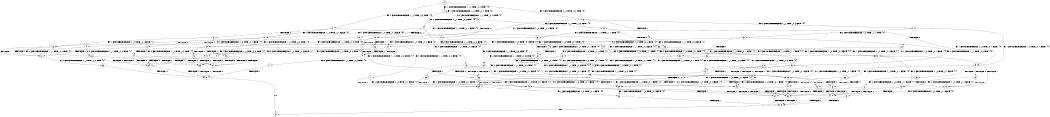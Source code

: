 digraph BCG {
size = "7, 10.5";
center = TRUE;
node [shape = circle];
0 [peripheries = 2];
0 -> 1 [label = "EX !1 !ATOMIC_EXCH_BRANCH (1, +0, TRUE, +0, 1, TRUE) !{0}"];
0 -> 2 [label = "EX !2 !ATOMIC_EXCH_BRANCH (1, +1, TRUE, +0, 3, TRUE) !{0}"];
0 -> 3 [label = "EX !0 !ATOMIC_EXCH_BRANCH (1, +1, TRUE, +0, 2, TRUE) !{0}"];
1 -> 4 [label = "EX !2 !ATOMIC_EXCH_BRANCH (1, +1, TRUE, +0, 3, TRUE) !{0}"];
1 -> 5 [label = "EX !0 !ATOMIC_EXCH_BRANCH (1, +1, TRUE, +0, 2, TRUE) !{0}"];
1 -> 1 [label = "EX !1 !ATOMIC_EXCH_BRANCH (1, +0, TRUE, +0, 1, TRUE) !{0}"];
2 -> 6 [label = "TERMINATE !2"];
2 -> 7 [label = "EX !1 !ATOMIC_EXCH_BRANCH (1, +0, TRUE, +0, 1, FALSE) !{0}"];
2 -> 8 [label = "EX !0 !ATOMIC_EXCH_BRANCH (1, +1, TRUE, +0, 2, FALSE) !{0}"];
3 -> 9 [label = "TERMINATE !0"];
3 -> 10 [label = "EX !1 !ATOMIC_EXCH_BRANCH (1, +0, TRUE, +0, 1, FALSE) !{0}"];
3 -> 11 [label = "EX !2 !ATOMIC_EXCH_BRANCH (1, +1, TRUE, +0, 3, FALSE) !{0}"];
4 -> 12 [label = "TERMINATE !2"];
4 -> 13 [label = "EX !0 !ATOMIC_EXCH_BRANCH (1, +1, TRUE, +0, 2, FALSE) !{0}"];
4 -> 7 [label = "EX !1 !ATOMIC_EXCH_BRANCH (1, +0, TRUE, +0, 1, FALSE) !{0}"];
5 -> 14 [label = "TERMINATE !0"];
5 -> 15 [label = "EX !2 !ATOMIC_EXCH_BRANCH (1, +1, TRUE, +0, 3, FALSE) !{0}"];
5 -> 10 [label = "EX !1 !ATOMIC_EXCH_BRANCH (1, +0, TRUE, +0, 1, FALSE) !{0}"];
6 -> 16 [label = "EX !1 !ATOMIC_EXCH_BRANCH (1, +0, TRUE, +0, 1, FALSE) !{1}"];
6 -> 17 [label = "EX !0 !ATOMIC_EXCH_BRANCH (1, +1, TRUE, +0, 2, FALSE) !{1}"];
7 -> 18 [label = "TERMINATE !1"];
7 -> 19 [label = "TERMINATE !2"];
7 -> 20 [label = "EX !0 !ATOMIC_EXCH_BRANCH (1, +1, TRUE, +0, 2, TRUE) !{0}"];
8 -> 21 [label = "TERMINATE !2"];
8 -> 22 [label = "TERMINATE !0"];
8 -> 23 [label = "EX !1 !ATOMIC_EXCH_BRANCH (1, +0, TRUE, +0, 1, FALSE) !{0}"];
9 -> 24 [label = "EX !1 !ATOMIC_EXCH_BRANCH (1, +0, TRUE, +0, 1, FALSE) !{1}"];
9 -> 25 [label = "EX !2 !ATOMIC_EXCH_BRANCH (1, +1, TRUE, +0, 3, FALSE) !{1}"];
10 -> 26 [label = "TERMINATE !1"];
10 -> 27 [label = "TERMINATE !0"];
10 -> 20 [label = "EX !2 !ATOMIC_EXCH_BRANCH (1, +1, TRUE, +0, 3, TRUE) !{0}"];
11 -> 28 [label = "TERMINATE !0"];
11 -> 29 [label = "EX !1 !ATOMIC_EXCH_BRANCH (1, +0, TRUE, +0, 1, FALSE) !{0}"];
11 -> 30 [label = "EX !2 !ATOMIC_EXCH_BRANCH (1, +0, TRUE, +1, 1, TRUE) !{0}"];
12 -> 16 [label = "EX !1 !ATOMIC_EXCH_BRANCH (1, +0, TRUE, +0, 1, FALSE) !{1}"];
12 -> 31 [label = "EX !0 !ATOMIC_EXCH_BRANCH (1, +1, TRUE, +0, 2, FALSE) !{1}"];
13 -> 32 [label = "TERMINATE !2"];
13 -> 33 [label = "TERMINATE !0"];
13 -> 23 [label = "EX !1 !ATOMIC_EXCH_BRANCH (1, +0, TRUE, +0, 1, FALSE) !{0}"];
14 -> 24 [label = "EX !1 !ATOMIC_EXCH_BRANCH (1, +0, TRUE, +0, 1, FALSE) !{1}"];
14 -> 34 [label = "EX !2 !ATOMIC_EXCH_BRANCH (1, +1, TRUE, +0, 3, FALSE) !{1}"];
15 -> 35 [label = "TERMINATE !0"];
15 -> 36 [label = "EX !2 !ATOMIC_EXCH_BRANCH (1, +0, TRUE, +1, 1, TRUE) !{0}"];
15 -> 29 [label = "EX !1 !ATOMIC_EXCH_BRANCH (1, +0, TRUE, +0, 1, FALSE) !{0}"];
16 -> 37 [label = "TERMINATE !1"];
16 -> 38 [label = "EX !0 !ATOMIC_EXCH_BRANCH (1, +1, TRUE, +0, 2, TRUE) !{1}"];
17 -> 39 [label = "TERMINATE !0"];
17 -> 40 [label = "EX !1 !ATOMIC_EXCH_BRANCH (1, +0, TRUE, +0, 1, FALSE) !{1}"];
18 -> 37 [label = "TERMINATE !2"];
18 -> 41 [label = "EX !0 !ATOMIC_EXCH_BRANCH (1, +1, TRUE, +0, 2, TRUE) !{1}"];
19 -> 37 [label = "TERMINATE !1"];
19 -> 38 [label = "EX !0 !ATOMIC_EXCH_BRANCH (1, +1, TRUE, +0, 2, TRUE) !{1}"];
20 -> 42 [label = "TERMINATE !1"];
20 -> 43 [label = "TERMINATE !2"];
20 -> 44 [label = "TERMINATE !0"];
21 -> 39 [label = "TERMINATE !0"];
21 -> 40 [label = "EX !1 !ATOMIC_EXCH_BRANCH (1, +0, TRUE, +0, 1, FALSE) !{1}"];
22 -> 39 [label = "TERMINATE !2"];
22 -> 45 [label = "EX !1 !ATOMIC_EXCH_BRANCH (1, +0, TRUE, +0, 1, FALSE) !{1}"];
23 -> 46 [label = "TERMINATE !1"];
23 -> 47 [label = "TERMINATE !2"];
23 -> 48 [label = "TERMINATE !0"];
24 -> 49 [label = "TERMINATE !1"];
24 -> 50 [label = "EX !2 !ATOMIC_EXCH_BRANCH (1, +1, TRUE, +0, 3, TRUE) !{1}"];
25 -> 51 [label = "EX !1 !ATOMIC_EXCH_BRANCH (1, +0, TRUE, +0, 1, FALSE) !{1}"];
25 -> 52 [label = "EX !2 !ATOMIC_EXCH_BRANCH (1, +0, TRUE, +1, 1, TRUE) !{1}"];
26 -> 49 [label = "TERMINATE !0"];
26 -> 41 [label = "EX !2 !ATOMIC_EXCH_BRANCH (1, +1, TRUE, +0, 3, TRUE) !{1}"];
27 -> 49 [label = "TERMINATE !1"];
27 -> 50 [label = "EX !2 !ATOMIC_EXCH_BRANCH (1, +1, TRUE, +0, 3, TRUE) !{1}"];
28 -> 52 [label = "EX !2 !ATOMIC_EXCH_BRANCH (1, +0, TRUE, +1, 1, TRUE) !{1}"];
28 -> 51 [label = "EX !1 !ATOMIC_EXCH_BRANCH (1, +0, TRUE, +0, 1, FALSE) !{1}"];
29 -> 53 [label = "TERMINATE !1"];
29 -> 54 [label = "TERMINATE !0"];
29 -> 55 [label = "EX !2 !ATOMIC_EXCH_BRANCH (1, +0, TRUE, +1, 1, FALSE) !{0}"];
30 -> 56 [label = "TERMINATE !0"];
30 -> 57 [label = "EX !1 !ATOMIC_EXCH_BRANCH (1, +0, TRUE, +0, 1, TRUE) !{0}"];
30 -> 58 [label = "EX !2 !ATOMIC_EXCH_BRANCH (1, +1, TRUE, +0, 3, TRUE) !{0}"];
31 -> 59 [label = "TERMINATE !0"];
31 -> 40 [label = "EX !1 !ATOMIC_EXCH_BRANCH (1, +0, TRUE, +0, 1, FALSE) !{1}"];
32 -> 40 [label = "EX !1 !ATOMIC_EXCH_BRANCH (1, +0, TRUE, +0, 1, FALSE) !{1}"];
32 -> 59 [label = "TERMINATE !0"];
33 -> 45 [label = "EX !1 !ATOMIC_EXCH_BRANCH (1, +0, TRUE, +0, 1, FALSE) !{1}"];
33 -> 59 [label = "TERMINATE !2"];
34 -> 60 [label = "EX !2 !ATOMIC_EXCH_BRANCH (1, +0, TRUE, +1, 1, TRUE) !{1}"];
34 -> 51 [label = "EX !1 !ATOMIC_EXCH_BRANCH (1, +0, TRUE, +0, 1, FALSE) !{1}"];
35 -> 60 [label = "EX !2 !ATOMIC_EXCH_BRANCH (1, +0, TRUE, +1, 1, TRUE) !{1}"];
35 -> 51 [label = "EX !1 !ATOMIC_EXCH_BRANCH (1, +0, TRUE, +0, 1, FALSE) !{1}"];
36 -> 61 [label = "TERMINATE !0"];
36 -> 62 [label = "EX !2 !ATOMIC_EXCH_BRANCH (1, +1, TRUE, +0, 3, TRUE) !{0}"];
36 -> 57 [label = "EX !1 !ATOMIC_EXCH_BRANCH (1, +0, TRUE, +0, 1, TRUE) !{0}"];
37 -> 63 [label = "EX !0 !ATOMIC_EXCH_BRANCH (1, +1, TRUE, +0, 2, TRUE) !{2}"];
38 -> 64 [label = "TERMINATE !1"];
38 -> 65 [label = "TERMINATE !0"];
39 -> 66 [label = "EX !1 !ATOMIC_EXCH_BRANCH (1, +0, TRUE, +0, 1, FALSE) !{2}"];
40 -> 67 [label = "TERMINATE !1"];
40 -> 68 [label = "TERMINATE !0"];
41 -> 64 [label = "TERMINATE !2"];
41 -> 69 [label = "TERMINATE !0"];
42 -> 64 [label = "TERMINATE !2"];
42 -> 69 [label = "TERMINATE !0"];
43 -> 64 [label = "TERMINATE !1"];
43 -> 65 [label = "TERMINATE !0"];
44 -> 69 [label = "TERMINATE !1"];
44 -> 65 [label = "TERMINATE !2"];
45 -> 70 [label = "TERMINATE !1"];
45 -> 68 [label = "TERMINATE !2"];
46 -> 67 [label = "TERMINATE !2"];
46 -> 70 [label = "TERMINATE !0"];
47 -> 67 [label = "TERMINATE !1"];
47 -> 68 [label = "TERMINATE !0"];
48 -> 70 [label = "TERMINATE !1"];
48 -> 68 [label = "TERMINATE !2"];
49 -> 71 [label = "EX !2 !ATOMIC_EXCH_BRANCH (1, +1, TRUE, +0, 3, TRUE) !{2}"];
50 -> 69 [label = "TERMINATE !1"];
50 -> 65 [label = "TERMINATE !2"];
51 -> 72 [label = "TERMINATE !1"];
51 -> 73 [label = "EX !2 !ATOMIC_EXCH_BRANCH (1, +0, TRUE, +1, 1, FALSE) !{1}"];
52 -> 74 [label = "EX !1 !ATOMIC_EXCH_BRANCH (1, +0, TRUE, +0, 1, TRUE) !{1}"];
52 -> 75 [label = "EX !2 !ATOMIC_EXCH_BRANCH (1, +1, TRUE, +0, 3, TRUE) !{1}"];
53 -> 76 [label = "EX !2 !ATOMIC_EXCH_BRANCH (1, +0, TRUE, +1, 1, FALSE) !{1}"];
53 -> 72 [label = "TERMINATE !0"];
54 -> 73 [label = "EX !2 !ATOMIC_EXCH_BRANCH (1, +0, TRUE, +1, 1, FALSE) !{1}"];
54 -> 72 [label = "TERMINATE !1"];
55 -> 46 [label = "TERMINATE !1"];
55 -> 47 [label = "TERMINATE !2"];
55 -> 48 [label = "TERMINATE !0"];
56 -> 75 [label = "EX !2 !ATOMIC_EXCH_BRANCH (1, +1, TRUE, +0, 3, TRUE) !{1}"];
56 -> 74 [label = "EX !1 !ATOMIC_EXCH_BRANCH (1, +0, TRUE, +0, 1, TRUE) !{1}"];
57 -> 61 [label = "TERMINATE !0"];
57 -> 62 [label = "EX !2 !ATOMIC_EXCH_BRANCH (1, +1, TRUE, +0, 3, TRUE) !{0}"];
57 -> 57 [label = "EX !1 !ATOMIC_EXCH_BRANCH (1, +0, TRUE, +0, 1, TRUE) !{0}"];
58 -> 21 [label = "TERMINATE !2"];
58 -> 22 [label = "TERMINATE !0"];
58 -> 23 [label = "EX !1 !ATOMIC_EXCH_BRANCH (1, +0, TRUE, +0, 1, FALSE) !{0}"];
59 -> 66 [label = "EX !1 !ATOMIC_EXCH_BRANCH (1, +0, TRUE, +0, 1, FALSE) !{2}"];
60 -> 77 [label = "EX !2 !ATOMIC_EXCH_BRANCH (1, +1, TRUE, +0, 3, TRUE) !{1}"];
60 -> 74 [label = "EX !1 !ATOMIC_EXCH_BRANCH (1, +0, TRUE, +0, 1, TRUE) !{1}"];
61 -> 77 [label = "EX !2 !ATOMIC_EXCH_BRANCH (1, +1, TRUE, +0, 3, TRUE) !{1}"];
61 -> 74 [label = "EX !1 !ATOMIC_EXCH_BRANCH (1, +0, TRUE, +0, 1, TRUE) !{1}"];
62 -> 32 [label = "TERMINATE !2"];
62 -> 33 [label = "TERMINATE !0"];
62 -> 23 [label = "EX !1 !ATOMIC_EXCH_BRANCH (1, +0, TRUE, +0, 1, FALSE) !{0}"];
63 -> 78 [label = "TERMINATE !0"];
64 -> 78 [label = "TERMINATE !0"];
65 -> 78 [label = "TERMINATE !1"];
66 -> 79 [label = "TERMINATE !1"];
67 -> 79 [label = "TERMINATE !0"];
68 -> 79 [label = "TERMINATE !1"];
69 -> 78 [label = "TERMINATE !2"];
70 -> 79 [label = "TERMINATE !2"];
71 -> 78 [label = "TERMINATE !2"];
72 -> 80 [label = "EX !2 !ATOMIC_EXCH_BRANCH (1, +0, TRUE, +1, 1, FALSE) !{2}"];
73 -> 70 [label = "TERMINATE !1"];
73 -> 68 [label = "TERMINATE !2"];
74 -> 77 [label = "EX !2 !ATOMIC_EXCH_BRANCH (1, +1, TRUE, +0, 3, TRUE) !{1}"];
74 -> 74 [label = "EX !1 !ATOMIC_EXCH_BRANCH (1, +0, TRUE, +0, 1, TRUE) !{1}"];
75 -> 39 [label = "TERMINATE !2"];
75 -> 45 [label = "EX !1 !ATOMIC_EXCH_BRANCH (1, +0, TRUE, +0, 1, FALSE) !{1}"];
76 -> 67 [label = "TERMINATE !2"];
76 -> 70 [label = "TERMINATE !0"];
77 -> 59 [label = "TERMINATE !2"];
77 -> 45 [label = "EX !1 !ATOMIC_EXCH_BRANCH (1, +0, TRUE, +0, 1, FALSE) !{1}"];
78 -> 81 [label = "exit"];
79 -> 81 [label = "exit"];
80 -> 79 [label = "TERMINATE !2"];
}
